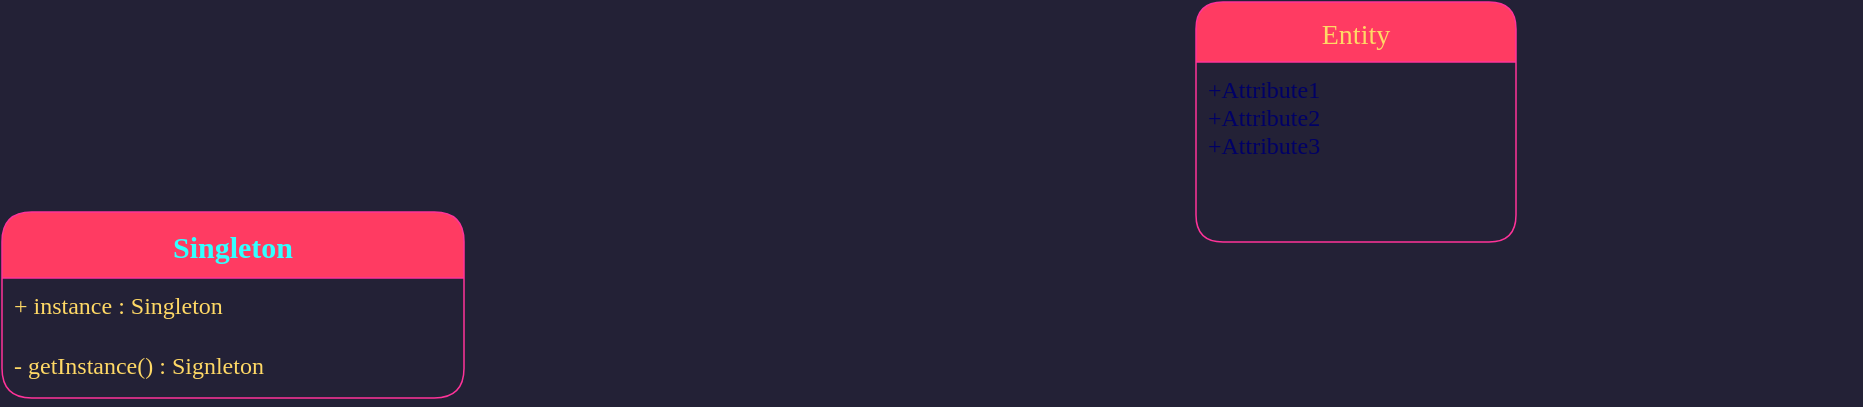 <mxfile version="16.2.4" type="github"><diagram id="q_2mfh887r9Ffc39h6aY" name="Page-1"><mxGraphModel dx="1250" dy="1511" grid="0" gridSize="10" guides="1" tooltips="1" connect="1" arrows="1" fold="1" page="0" pageScale="1" pageWidth="850" pageHeight="1100" background="#232136" math="0" shadow="0"><root><mxCell id="0"/><mxCell id="1" parent="0"/><mxCell id="fWfAjK-G_X_QQvS3KP2i-1" value="Entity" style="swimlane;childLayout=stackLayout;horizontal=1;startSize=30;horizontalStack=0;rounded=1;fontSize=14;fontStyle=0;strokeWidth=0.75;resizeParent=0;resizeLast=1;shadow=0;dashed=0;align=center;strokeColor=#FF3399;fillColor=#FF3B62;fontColor=#FFD966;fontFamily=Montserrat;fontSource=https%3A%2F%2Ffonts.googleapis.com%2Fcss%3Ffamily%3DMontserrat;" vertex="1" parent="1"><mxGeometry x="-12" y="-9" width="160" height="120" as="geometry"/></mxCell><mxCell id="fWfAjK-G_X_QQvS3KP2i-2" value="+Attribute1&#10;+Attribute2&#10;+Attribute3" style="align=left;strokeColor=none;fillColor=none;spacingLeft=4;fontSize=12;verticalAlign=top;resizable=0;rotatable=0;part=1;fontColor=#000066;fontFamily=Fira Code;fontSource=https%3A%2F%2Ffonts.googleapis.com%2Fcss%3Ffamily%3DFira%2BCode;spacing=2;" vertex="1" parent="fWfAjK-G_X_QQvS3KP2i-1"><mxGeometry y="30" width="160" height="90" as="geometry"/></mxCell><mxCell id="fWfAjK-G_X_QQvS3KP2i-10" style="edgeStyle=orthogonalEdgeStyle;rounded=0;orthogonalLoop=1;jettySize=auto;html=1;exitX=1;exitY=0.5;exitDx=0;exitDy=0;fontColor=#333333;strokeColor=none;" edge="1" parent="1" source="fWfAjK-G_X_QQvS3KP2i-2"><mxGeometry relative="1" as="geometry"><mxPoint x="312" y="66" as="targetPoint"/></mxGeometry></mxCell><mxCell id="fWfAjK-G_X_QQvS3KP2i-26" value="Singleton" style="swimlane;fontStyle=1;childLayout=stackLayout;horizontal=1;startSize=33;horizontalStack=0;resizeParent=1;resizeParentMax=0;resizeLast=0;collapsible=1;marginBottom=0;align=center;fontSize=15;fontFamily=Montserrat;fontSource=https%3A%2F%2Ffonts.googleapis.com%2Fcss%3Ffamily%3DMontserrat;fontColor=#33FFFF;strokeColor=#FF3399;strokeWidth=0.75;fillColor=#FF3B62;rounded=1;swimlaneLine=1;" vertex="1" parent="1"><mxGeometry x="-609" y="96" width="231" height="93" as="geometry"/></mxCell><mxCell id="fWfAjK-G_X_QQvS3KP2i-27" value="+ instance : Singleton" style="text;strokeColor=none;fillColor=none;spacingLeft=4;spacingRight=4;overflow=hidden;rotatable=0;points=[[0,0.5],[1,0.5]];portConstraint=eastwest;fontSize=12;fontFamily=Fira Code;fontSource=https%3A%2F%2Ffonts.googleapis.com%2Fcss%3Ffamily%3DFira%2BCode;fontColor=#FFD966;rounded=1;" vertex="1" parent="fWfAjK-G_X_QQvS3KP2i-26"><mxGeometry y="33" width="231" height="30" as="geometry"/></mxCell><mxCell id="fWfAjK-G_X_QQvS3KP2i-28" value="- getInstance() : Signleton" style="text;strokeColor=none;fillColor=none;spacingLeft=4;spacingRight=4;overflow=hidden;rotatable=0;points=[[0,0.5],[1,0.5]];portConstraint=eastwest;fontSize=12;fontFamily=Fira Code;fontSource=https%3A%2F%2Ffonts.googleapis.com%2Fcss%3Ffamily%3DFira%2BCode;fontColor=#FFD966;" vertex="1" parent="fWfAjK-G_X_QQvS3KP2i-26"><mxGeometry y="63" width="231" height="30" as="geometry"/></mxCell></root></mxGraphModel></diagram></mxfile>